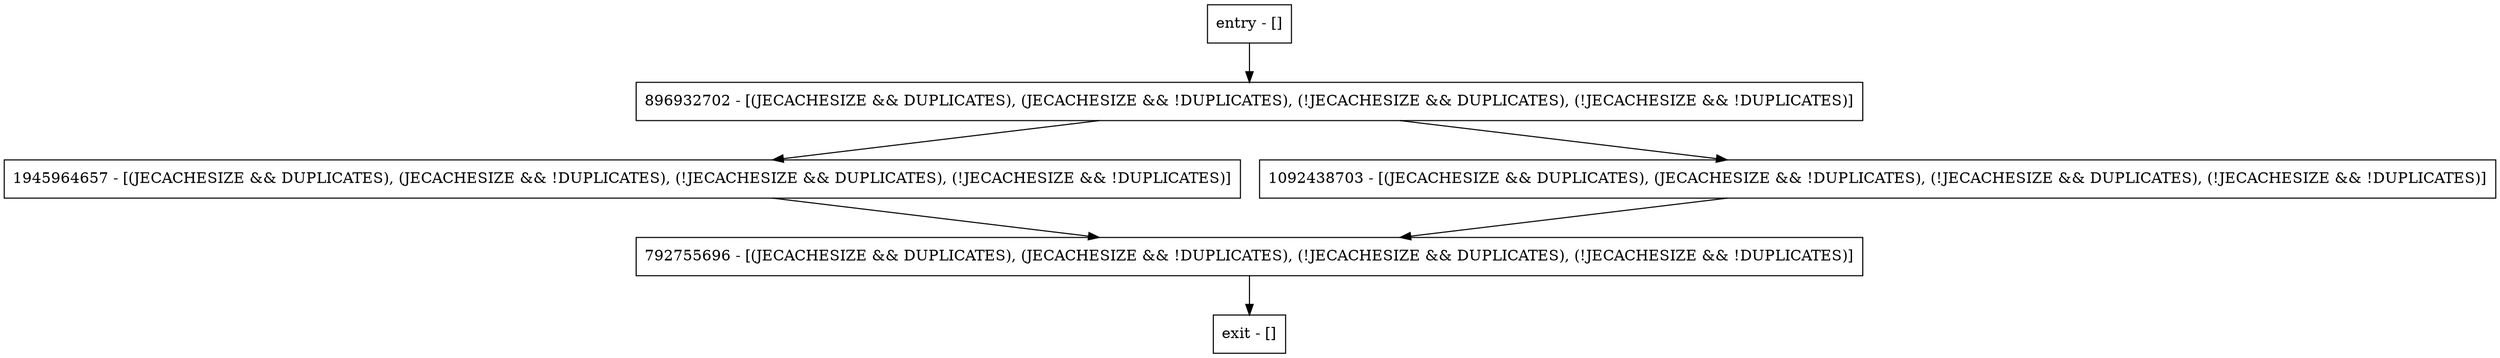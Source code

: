 digraph isExpirationInHours {
node [shape=record];
896932702 [label="896932702 - [(JECACHESIZE && DUPLICATES), (JECACHESIZE && !DUPLICATES), (!JECACHESIZE && DUPLICATES), (!JECACHESIZE && !DUPLICATES)]"];
792755696 [label="792755696 - [(JECACHESIZE && DUPLICATES), (JECACHESIZE && !DUPLICATES), (!JECACHESIZE && DUPLICATES), (!JECACHESIZE && !DUPLICATES)]"];
entry [label="entry - []"];
exit [label="exit - []"];
1945964657 [label="1945964657 - [(JECACHESIZE && DUPLICATES), (JECACHESIZE && !DUPLICATES), (!JECACHESIZE && DUPLICATES), (!JECACHESIZE && !DUPLICATES)]"];
1092438703 [label="1092438703 - [(JECACHESIZE && DUPLICATES), (JECACHESIZE && !DUPLICATES), (!JECACHESIZE && DUPLICATES), (!JECACHESIZE && !DUPLICATES)]"];
entry;
exit;
896932702 -> 1945964657;
896932702 -> 1092438703;
792755696 -> exit;
entry -> 896932702;
1945964657 -> 792755696;
1092438703 -> 792755696;
}
